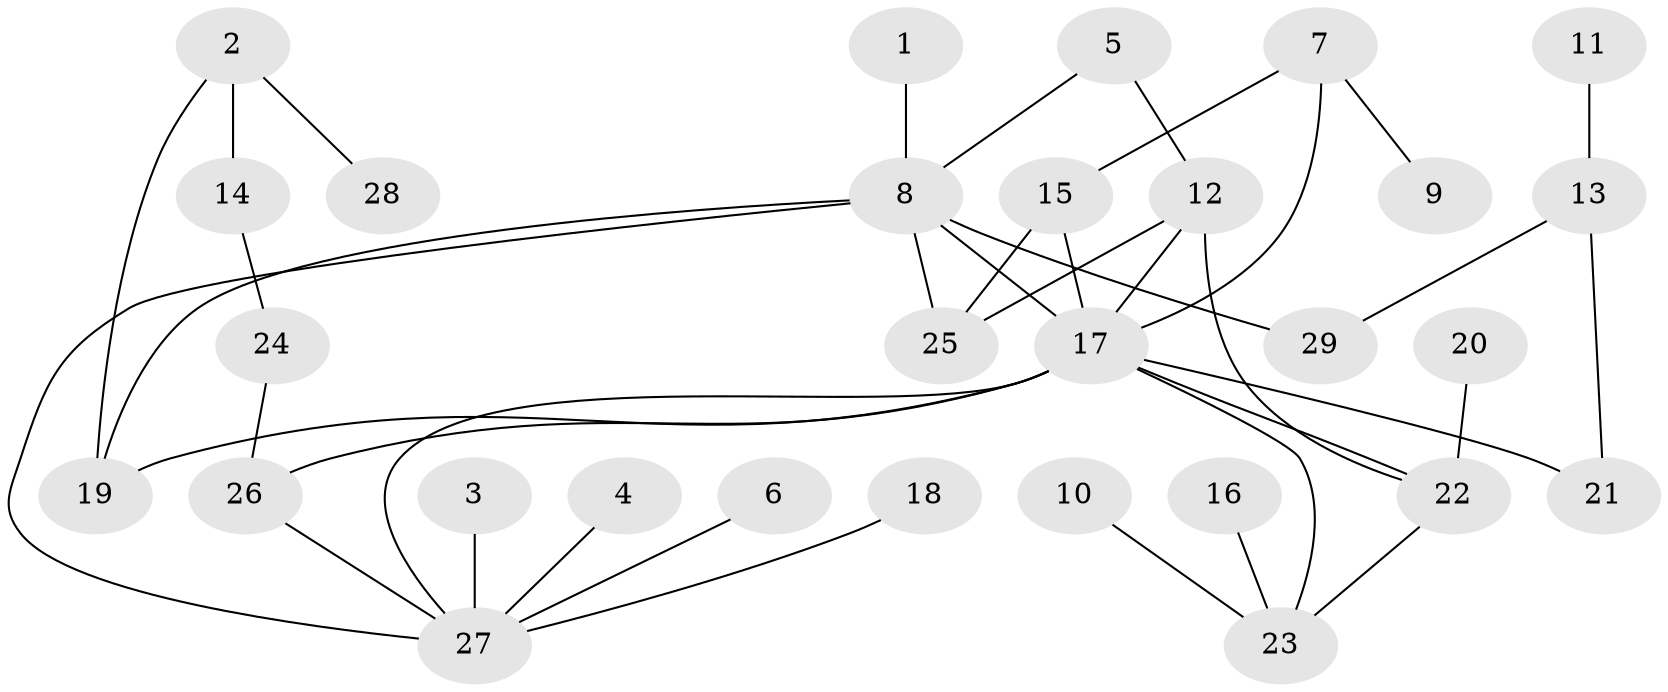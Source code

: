 // original degree distribution, {3: 0.10526315789473684, 11: 0.017543859649122806, 15: 0.017543859649122806, 10: 0.017543859649122806, 5: 0.05263157894736842, 2: 0.21052631578947367, 6: 0.017543859649122806, 4: 0.08771929824561403, 1: 0.47368421052631576}
// Generated by graph-tools (version 1.1) at 2025/01/03/09/25 03:01:44]
// undirected, 29 vertices, 39 edges
graph export_dot {
graph [start="1"]
  node [color=gray90,style=filled];
  1;
  2;
  3;
  4;
  5;
  6;
  7;
  8;
  9;
  10;
  11;
  12;
  13;
  14;
  15;
  16;
  17;
  18;
  19;
  20;
  21;
  22;
  23;
  24;
  25;
  26;
  27;
  28;
  29;
  1 -- 8 [weight=1.0];
  2 -- 14 [weight=1.0];
  2 -- 19 [weight=1.0];
  2 -- 28 [weight=1.0];
  3 -- 27 [weight=1.0];
  4 -- 27 [weight=1.0];
  5 -- 8 [weight=1.0];
  5 -- 12 [weight=1.0];
  6 -- 27 [weight=1.0];
  7 -- 9 [weight=1.0];
  7 -- 15 [weight=1.0];
  7 -- 17 [weight=1.0];
  8 -- 17 [weight=2.0];
  8 -- 19 [weight=1.0];
  8 -- 25 [weight=1.0];
  8 -- 27 [weight=1.0];
  8 -- 29 [weight=1.0];
  10 -- 23 [weight=1.0];
  11 -- 13 [weight=1.0];
  12 -- 17 [weight=1.0];
  12 -- 22 [weight=2.0];
  12 -- 25 [weight=1.0];
  13 -- 21 [weight=1.0];
  13 -- 29 [weight=1.0];
  14 -- 24 [weight=1.0];
  15 -- 17 [weight=1.0];
  15 -- 25 [weight=2.0];
  16 -- 23 [weight=1.0];
  17 -- 19 [weight=1.0];
  17 -- 21 [weight=1.0];
  17 -- 22 [weight=1.0];
  17 -- 23 [weight=1.0];
  17 -- 26 [weight=1.0];
  17 -- 27 [weight=1.0];
  18 -- 27 [weight=1.0];
  20 -- 22 [weight=1.0];
  22 -- 23 [weight=1.0];
  24 -- 26 [weight=1.0];
  26 -- 27 [weight=1.0];
}
